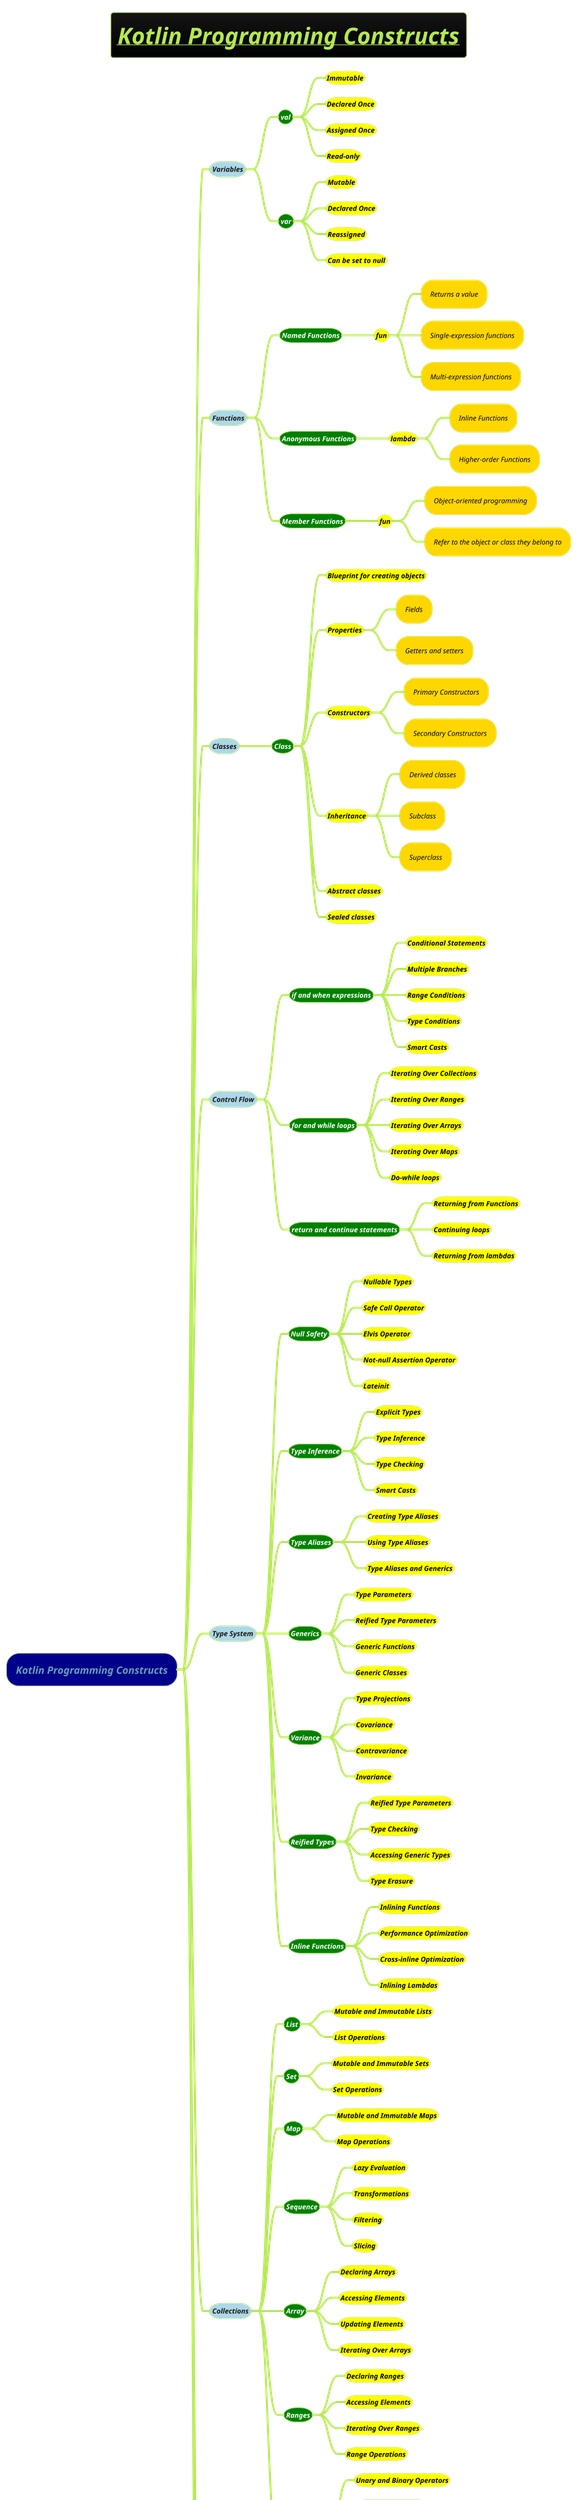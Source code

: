 
@startmindmap
title =<i><b><u>Kotlin Programming Constructs
!theme hacker

*[#darkblue] <i>Kotlin Programming Constructs
**[#lightblue] <i><color #blac><size:11>Variables
***[#green] <b><i><color #white><size:11>val
****[#yellow] <b><i><color #black><size:11>Immutable
****[#yellow] <b><i><color #black><size:11>Declared Once
****[#yellow] <b><i><color #black><size:11>Assigned Once
****[#yellow] <b><i><color #black><size:11>Read-only
***[#green] <b><i><color #white><size:11>var
****[#yellow] <b><i><color #black><size:11>Mutable
****[#yellow] <b><i><color #black><size:11>Declared Once
****[#yellow] <b><i><color #black><size:11>Reassigned
****[#yellow] <b><i><color #black><size:11>Can be set to null
**[#lightblue] <i><color #blac><size:11>Functions
***[#green] <b><i><color #white><size:11>Named Functions
****[#yellow] <b><i><color #black><size:11>fun
*****[#gold] <i><color #black><size:11>Returns a value
*****[#gold] <i><color #black><size:11>Single-expression functions
*****[#gold] <i><color #black><size:11>Multi-expression functions
***[#green] <b><i><color #white><size:11>Anonymous Functions
****[#yellow] <b><i><color #black><size:11>lambda
*****[#gold] <i><color #black><size:11>Inline Functions
*****[#gold] <i><color #black><size:11>Higher-order Functions
***[#green] <b><i><color #white><size:11>Member Functions
****[#yellow] <b><i><color #black><size:11>fun
*****[#gold] <i><color #black><size:11>Object-oriented programming
*****[#gold] <i><color #black><size:11>Refer to the object or class they belong to
**[#lightblue] <i><color #blac><size:11>Classes
***[#green] <b><i><color #white><size:11>Class
****[#yellow] <b><i><color #black><size:11>Blueprint for creating objects
****[#yellow] <b><i><color #black><size:11>Properties
*****[#gold] <i><color #black><size:11>Fields
*****[#gold] <i><color #black><size:11>Getters and setters
****[#yellow] <b><i><color #black><size:11>Constructors
*****[#gold] <i><color #black><size:11>Primary Constructors
*****[#gold] <i><color #black><size:11>Secondary Constructors
****[#yellow] <b><i><color #black><size:11>Inheritance
*****[#gold] <i><color #black><size:11>Derived classes
*****[#gold] <i><color #black><size:11>Subclass
*****[#gold] <i><color #black><size:11>Superclass
****[#yellow] <b><i><color #black><size:11>Abstract classes
****[#yellow] <b><i><color #black><size:11>Sealed classes
**[#lightblue] <i><color #blac><size:11>Control Flow
***[#green] <b><i><color #white><size:11>if and when expressions
****[#yellow] <b><i><color #black><size:11>Conditional Statements
****[#yellow] <b><i><color #black><size:11>Multiple Branches
****[#yellow] <b><i><color #black><size:11>Range Conditions
****[#yellow] <b><i><color #black><size:11>Type Conditions
****[#yellow] <b><i><color #black><size:11>Smart Casts
***[#green] <b><i><color #white><size:11>for and while loops
****[#yellow] <b><i><color #black><size:11>Iterating Over Collections
****[#yellow] <b><i><color #black><size:11>Iterating Over Ranges
****[#yellow] <b><i><color #black><size:11>Iterating Over Arrays
****[#yellow] <b><i><color #black><size:11>Iterating Over Maps
****[#yellow] <b><i><color #black><size:11>Do-while loops
***[#green] <b><i><color #white><size:11>return and continue statements
****[#yellow] <b><i><color #black><size:11>Returning from Functions
****[#yellow] <b><i><color #black><size:11>Continuing loops
****[#yellow] <b><i><color #black><size:11>Returning from lambdas
**[#lightblue] <i><color #blac><size:11>Type System
***[#green] <b><i><color #white><size:11>Null Safety
****[#yellow] <b><i><color #black><size:11>Nullable Types
****[#yellow] <b><i><color #black><size:11>Safe Call Operator
****[#yellow] <b><i><color #black><size:11>Elvis Operator
****[#yellow] <b><i><color #black><size:11>Not-null Assertion Operator
****[#yellow] <b><i><color #black><size:11>Lateinit
***[#green] <b><i><color #white><size:11>Type Inference
****[#yellow] <b><i><color #black><size:11>Explicit Types
****[#yellow] <b><i><color #black><size:11>Type Inference
****[#yellow] <b><i><color #black><size:11>Type Checking
****[#yellow] <b><i><color #black><size:11>Smart Casts
***[#green] <b><i><color #white><size:11>Type Aliases
****[#yellow] <b><i><color #black><size:11>Creating Type Aliases
****[#yellow] <b><i><color #black><size:11>Using Type Aliases
****[#yellow] <b><i><color #black><size:11>Type Aliases and Generics
***[#green] <b><i><color #white><size:11>Generics
****[#yellow] <b><i><color #black><size:11>Type Parameters
****[#yellow] <b><i><color #black><size:11>Reified Type Parameters
****[#yellow] <b><i><color #black><size:11>Generic Functions
****[#yellow] <b><i><color #black><size:11>Generic Classes
***[#green] <b><i><color #white><size:11>Variance
****[#yellow] <b><i><color #black><size:11>Type Projections
****[#yellow] <b><i><color #black><size:11>Covariance
****[#yellow] <b><i><color #black><size:11>Contravariance
****[#yellow] <b><i><color #black><size:11>Invariance
***[#green] <b><i><color #white><size:11>Reified Types
****[#yellow] <b><i><color #black><size:11>Reified Type Parameters
****[#yellow] <b><i><color #black><size:11>Type Checking
****[#yellow] <b><i><color #black><size:11>Accessing Generic Types
****[#yellow] <b><i><color #black><size:11>Type Erasure
***[#green] <b><i><color #white><size:11>Inline Functions
****[#yellow] <b><i><color #black><size:11>Inlining Functions
****[#yellow] <b><i><color #black><size:11>Performance Optimization
****[#yellow] <b><i><color #black><size:11>Cross-inline Optimization
****[#yellow] <b><i><color #black><size:11>Inlining Lambdas
**[#lightblue] <i><color #blac><size:11>Collections
***[#green] <b><i><color #white><size:11>List
****[#yellow] <b><i><color #black><size:11>Mutable and Immutable Lists
****[#yellow] <b><i><color #black><size:11>List Operations
***[#green] <b><i><color #white><size:11>Set
****[#yellow] <b><i><color #black><size:11>Mutable and Immutable Sets
****[#yellow] <b><i><color #black><size:11>Set Operations
***[#green] <b><i><color #white><size:11>Map
****[#yellow] <b><i><color #black><size:11>Mutable and Immutable Maps
****[#yellow] <b><i><color #black><size:11>Map Operations
***[#green] <b><i><color #white><size:11>Sequence
****[#yellow] <b><i><color #black><size:11>Lazy Evaluation
****[#yellow] <b><i><color #black><size:11>Transformations
****[#yellow] <b><i><color #black><size:11>Filtering
****[#yellow] <b><i><color #black><size:11>Slicing
***[#green] <b><i><color #white><size:11>Array
****[#yellow] <b><i><color #black><size:11>Declaring Arrays
****[#yellow] <b><i><color #black><size:11>Accessing Elements
****[#yellow] <b><i><color #black><size:11>Updating Elements
****[#yellow] <b><i><color #black><size:11>Iterating Over Arrays
***[#green] <b><i><color #white><size:11>Ranges
****[#yellow] <b><i><color #black><size:11>Declaring Ranges
****[#yellow] <b><i><color #black><size:11>Accessing Elements
****[#yellow] <b><i><color #black><size:11>Iterating Over Ranges
****[#yellow] <b><i><color #black><size:11>Range Operations
***[#green] <b><i><color #white><size:11>Operators
****[#yellow] <b><i><color #black><size:11>Unary and Binary Operators
****[#yellow] <b><i><color #black><size:11>Operator Overloading
****[#yellow] <b><i><color #black><size:11>Equals Operator
****[#yellow] <b><i><color #black><size:11>In Operator
****[#yellow] <b><i><color #black><size:11>Index Operator
****[#yellow] <b><i><color #black><size:11>Invoke Operator
**[#lightblue] <i><color #blac><size:11>Functional Programming
***[#green] <b><i><color #white><size:11>Lambda Expressions
****[#yellow] <b><i><color #black><size:11>Anonymous Functions
****[#yellow] <b><i><color #black><size:11>Function Types
****[#yellow] <b><i><color #black><size:11>Type Inference
****[#yellow] <b><i><color #black><size:11>Closure
****[#yellow] <b><i><color #black><size:11>Recursion
***[#green] <b><i><color #white><size:11>Higher-Order Functions
****[#yellow] <b><i><color #black><size:11>Functions as Parameters
****[#yellow] <b><i><color #black><size:11>Functions as Return Values
****[#yellow] <b><i><color #black><size:11>Function Types
****[#yellow] <b><i><color #black><size:11>Inline Functions
***[#green] <b><i><color #white><size:11>Closures
****[#yellow] <b><i><color #black><size:11>Capturing Variables
****[#yellow] <b><i><color #black><size:11>Closure and Function Type
****[#yellow] <b><i><color #black><size:11>Garbage Collection
***[#green] <b><i><color #white><size:11>Recursion
****[#yellow] <b><i><color #black><size:11>Tail Recursion
****[#yellow] <b><i><color #black><size:11>Optimization
***[#green] <b><i><color #white><size:11>Function Composition
****[#yellow] <b><i><color #black><size:11>Function Composition
****[#yellow] <b><i><color #black><size:11>Composing Functions
***[#green] <b><i><color #white><size:11>Partial Application and Currying
****[#yellow] <b><i><color #black><size:11>Partial Function Application
****[#yellow] <b><i><color #black><size:11>Currying
**[#lightblue] <i><color #blac><size:11>Coroutines
***[#green] <b><i><color #white><size:11>Suspend Functions
****[#yellow] <b><i><color #black><size:11>Suspending Execution
****[#yellow] <b><i><color #black><size:11>Asynchronous Programming
***[#green] <b><i><color #white><size:11>Coroutines and Threads
****[#yellow] <b><i><color #black><size:11>Lightweight Threads
****[#yellow] <b><i><color #black><size:11>Concurrency
***[#green] <b><i><color #white><size:11>Coroutine Context and Dispatchers
****[#yellow] <b><i><color #black><size:11>Dispatchers
****[#yellow] <b><i><color #black><size:11>Context Elements
****[#yellow] <b><i><color #black><size:11>Coroutine Scope
@endmindmap
